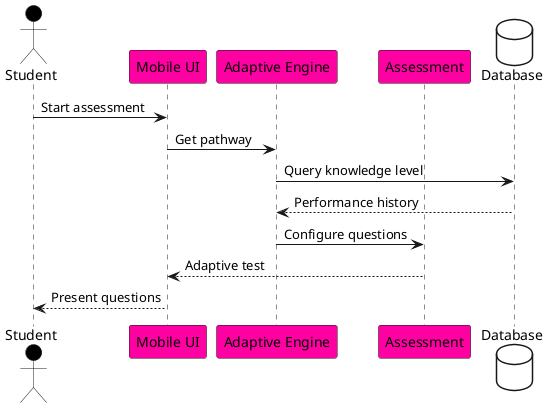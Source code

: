 @startuml Adaptive_Assessment_Sequence
skinparam BackgroundColor #FFFFFF
actor Student #Black
participant "Mobile UI" as MobileUI #FF00A2
participant "Adaptive Engine" as AE #FF00A2
participant "Assessment" as GI #FF00A2
database "Database" as DB #White

Student -> MobileUI: Start assessment
MobileUI -> AE: Get pathway
AE -> DB: Query knowledge level
DB --> AE: Performance history
AE -> GI: Configure questions
GI --> MobileUI: Adaptive test
MobileUI --> Student: Present questions
@enduml